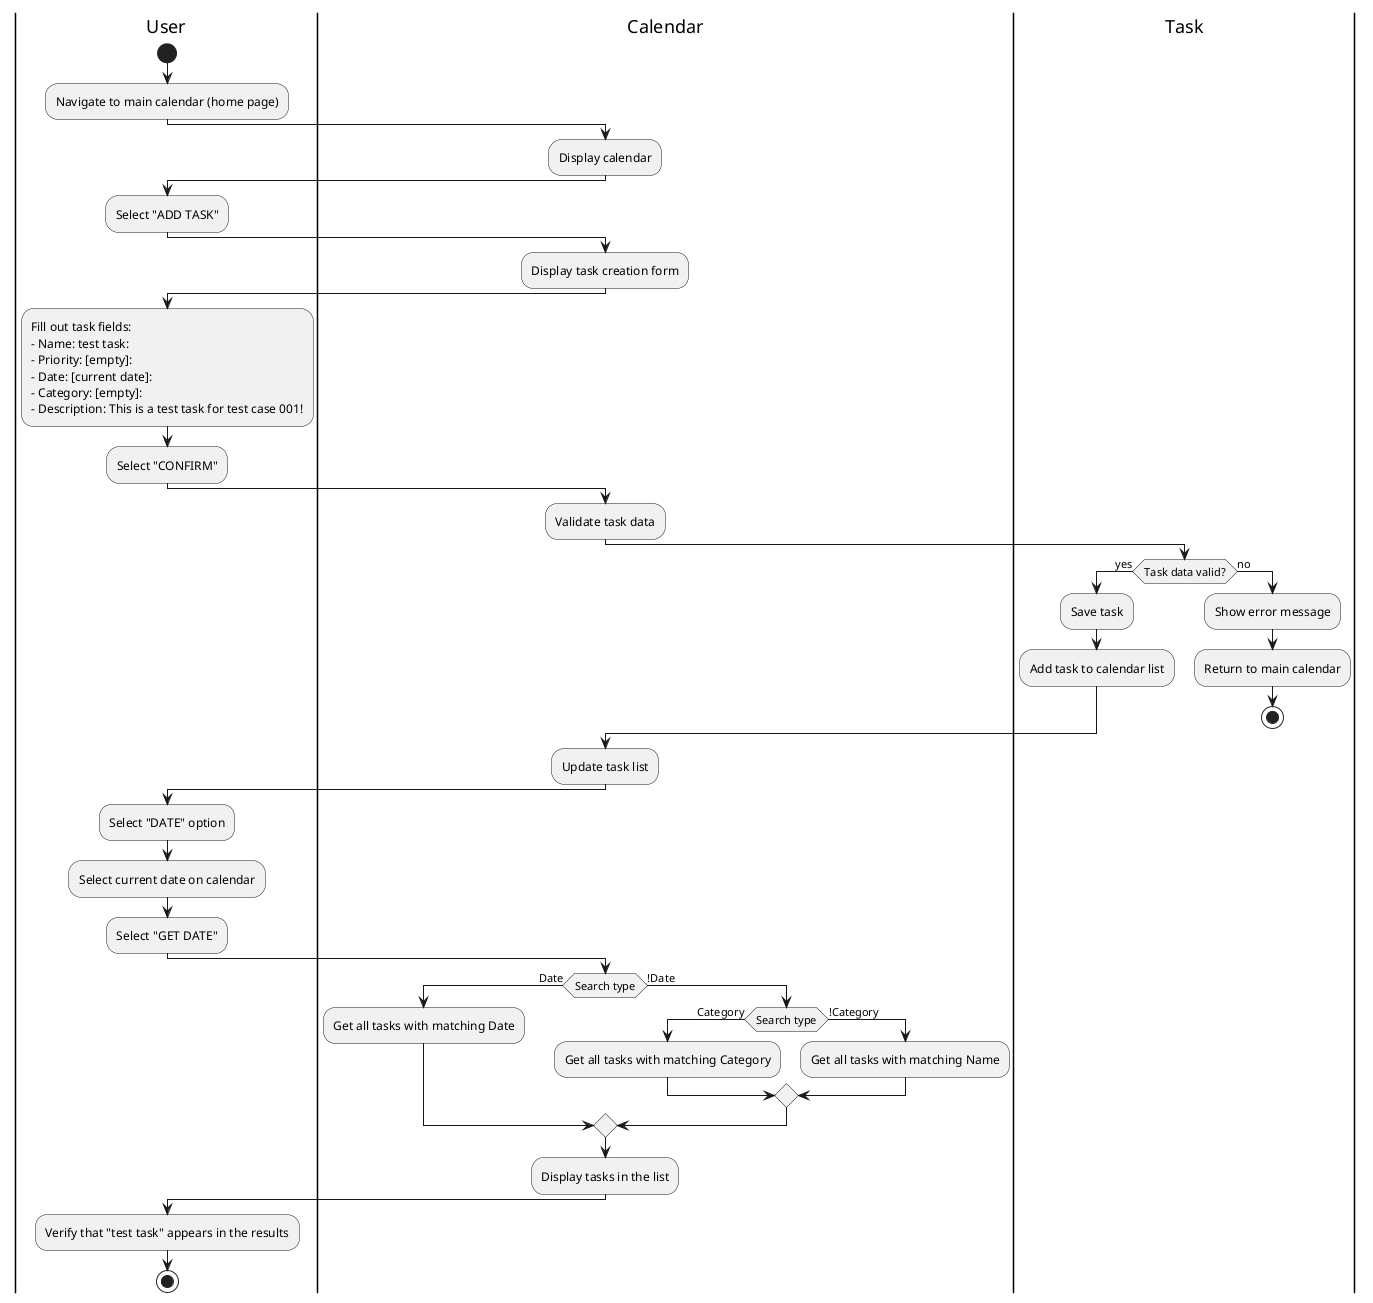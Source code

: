 @startuml
|User|
start
:Navigate to main calendar (home page);

|Calendar|
:Display calendar;

|User|
:Select "ADD TASK";

|Calendar|
:Display task creation form;

|User|
:Fill out task fields:
- Name: test task:
- Priority: [empty]:
- Date: [current date]:
- Category: [empty]:
- Description: This is a test task for test case 001!;
:Select "CONFIRM";

|Calendar|
:Validate task data;

|Task|
if (Task data valid?) then (yes)
  :Save task;
  :Add task to calendar list;
else (no)
  :Show error message;
  :Return to main calendar;
  stop
endif

|Calendar|
:Update task list;

|User|
:Select "DATE" option;
:Select current date on calendar;
:Select "GET DATE";

|Calendar|
if (Search type) then (Date)
  :Get all tasks with matching Date;
else (!Date)
  if (Search type) then (Category)
    :Get all tasks with matching Category;
  else (!Category)
    :Get all tasks with matching Name;
  endif
endif
:Display tasks in the list;

|User|
:Verify that "test task" appears in the results;
stop

@enduml
